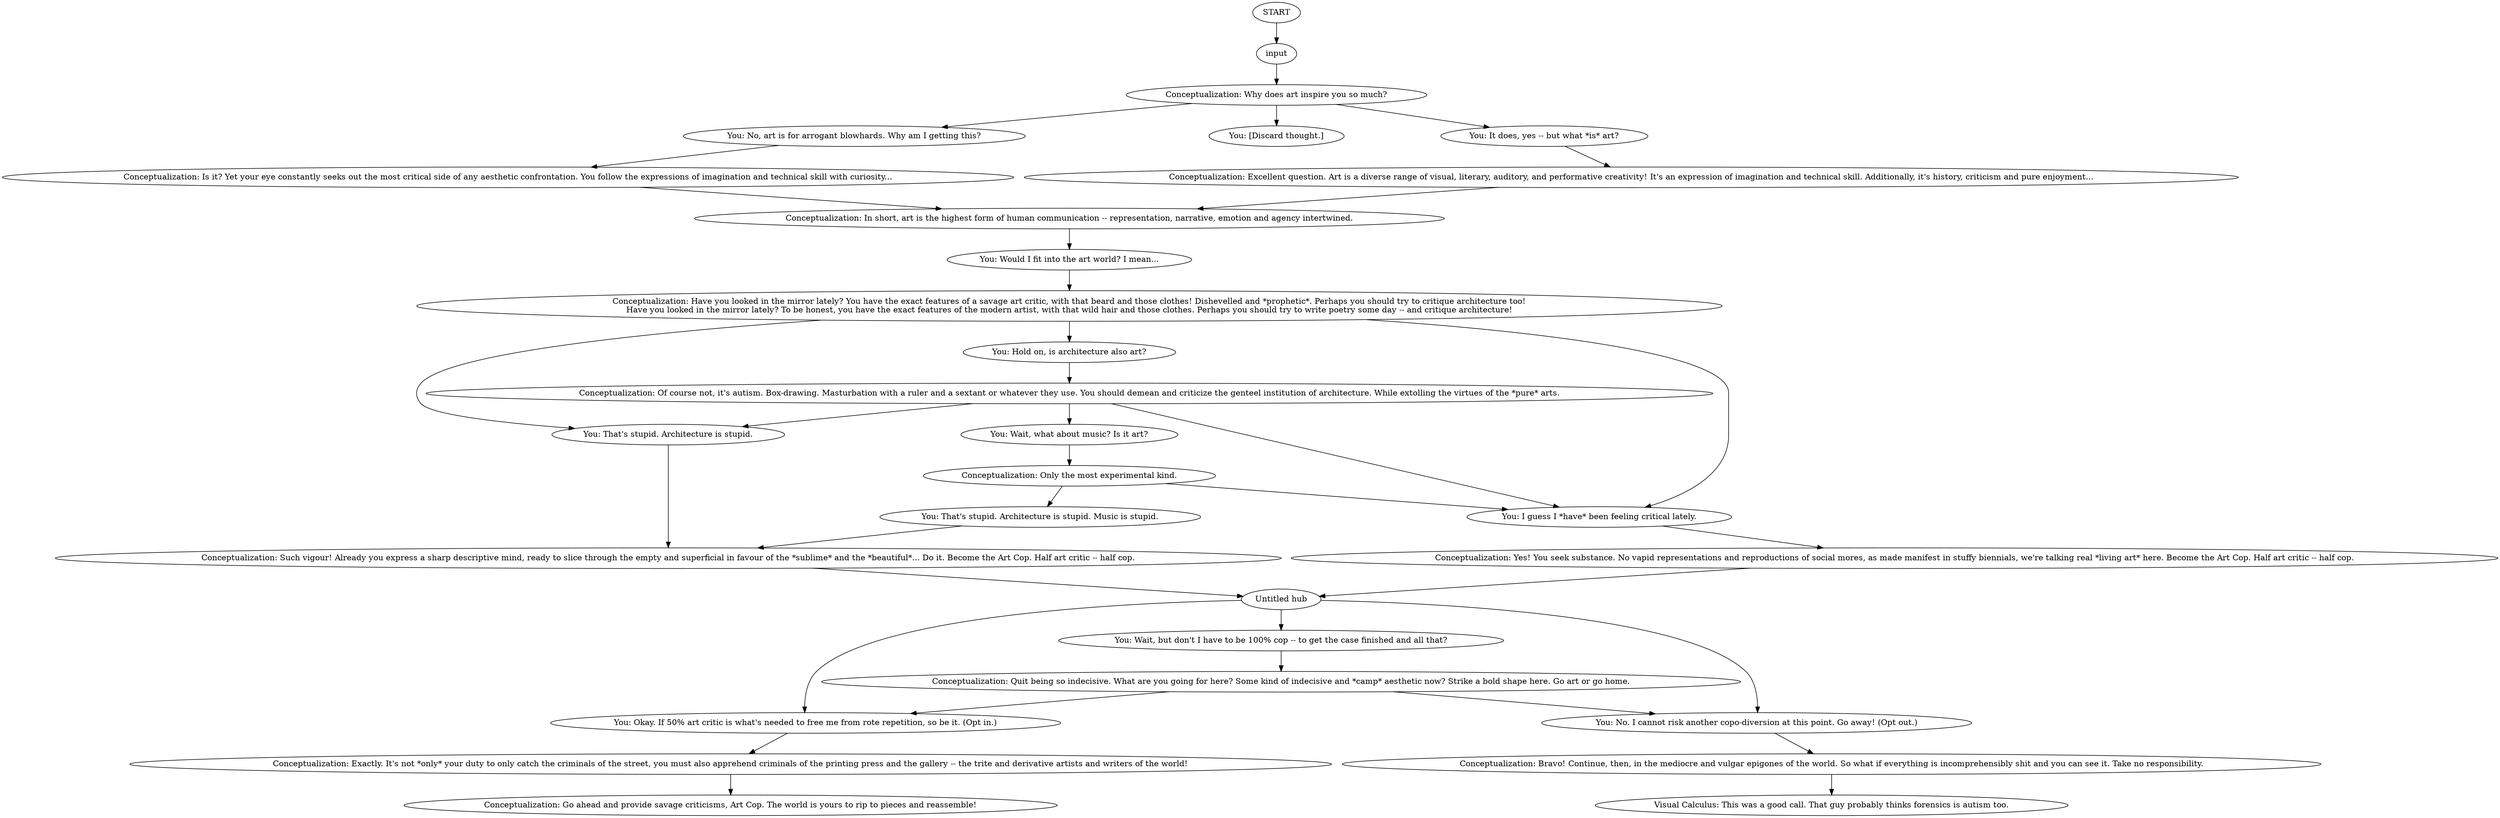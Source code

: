 # THOUGHT / ART COP
# Conceptualization is really interested in your Art Cop ideas
# ==================================================
digraph G {
	  0 [label="START"];
	  1 [label="input"];
	  2 [label="You: Wait, what about music? Is it art?"];
	  3 [label="Conceptualization: Why does art inspire you so much?"];
	  4 [label="You: No, art is for arrogant blowhards. Why am I getting this?"];
	  5 [label="Conceptualization: Of course not, it's autism. Box-drawing. Masturbation with a ruler and a sextant or whatever they use. You should demean and criticize the genteel institution of architecture. While extolling the virtues of the *pure* arts."];
	  6 [label="Conceptualization: Such vigour! Already you express a sharp descriptive mind, ready to slice through the empty and superficial in favour of the *sublime* and the *beautiful*... Do it. Become the Art Cop. Half art critic -- half cop."];
	  7 [label="Conceptualization: Excellent question. Art is a diverse range of visual, literary, auditory, and performative creativity! It's an expression of imagination and technical skill. Additionally, it's history, criticism and pure enjoyment..."];
	  8 [label="Conceptualization: Bravo! Continue, then, in the mediocre and vulgar epigones of the world. So what if everything is incomprehensibly shit and you can see it. Take no responsibility."];
	  9 [label="Conceptualization: Yes! You seek substance. No vapid representations and reproductions of social mores, as made manifest in stuffy biennials, we're talking real *living art* here. Become the Art Cop. Half art critic -- half cop."];
	  10 [label="Conceptualization: Have you looked in the mirror lately? You have the exact features of a savage art critic, with that beard and those clothes! Dishevelled and *prophetic*. Perhaps you should try to critique architecture too!\nHave you looked in the mirror lately? To be honest, you have the exact features of the modern artist, with that wild hair and those clothes. Perhaps you should try to write poetry some day -- and critique architecture!"];
	  11 [label="Visual Calculus: This was a good call. That guy probably thinks forensics is autism too."];
	  12 [label="Conceptualization: Only the most experimental kind."];
	  13 [label="Conceptualization: In short, art is the highest form of human communication -- representation, narrative, emotion and agency intertwined."];
	  14 [label="Conceptualization: Go ahead and provide savage criticisms, Art Cop. The world is yours to rip to pieces and reassemble!"];
	  15 [label="You: [Discard thought.]"];
	  16 [label="Conceptualization: Exactly. It's not *only* your duty to only catch the criminals of the street, you must also apprehend criminals of the printing press and the gallery -- the trite and derivative artists and writers of the world!"];
	  17 [label="You: That's stupid. Architecture is stupid."];
	  18 [label="You: Would I fit into the art world? I mean..."];
	  19 [label="You: That's stupid. Architecture is stupid. Music is stupid."];
	  20 [label="Untitled hub"];
	  21 [label="You: Okay. If 50% art critic is what's needed to free me from rote repetition, so be it. (Opt in.)"];
	  22 [label="You: I guess I *have* been feeling critical lately."];
	  24 [label="You: It does, yes -- but what *is* art?"];
	  25 [label="Conceptualization: Quit being so indecisive. What are you going for here? Some kind of indecisive and *camp* aesthetic now? Strike a bold shape here. Go art or go home."];
	  26 [label="You: Hold on, is architecture also art?"];
	  27 [label="You: Wait, but don't I have to be 100% cop -- to get the case finished and all that?"];
	  28 [label="You: No. I cannot risk another copo-diversion at this point. Go away! (Opt out.)"];
	  29 [label="Conceptualization: Is it? Yet your eye constantly seeks out the most critical side of any aesthetic confrontation. You follow the expressions of imagination and technical skill with curiosity..."];
	  0 -> 1
	  1 -> 3
	  2 -> 12
	  3 -> 24
	  3 -> 4
	  3 -> 15
	  4 -> 29
	  5 -> 17
	  5 -> 2
	  5 -> 22
	  6 -> 20
	  7 -> 13
	  8 -> 11
	  9 -> 20
	  10 -> 17
	  10 -> 26
	  10 -> 22
	  12 -> 19
	  12 -> 22
	  13 -> 18
	  16 -> 14
	  17 -> 6
	  18 -> 10
	  19 -> 6
	  20 -> 27
	  20 -> 28
	  20 -> 21
	  21 -> 16
	  22 -> 9
	  24 -> 7
	  25 -> 28
	  25 -> 21
	  26 -> 5
	  27 -> 25
	  28 -> 8
	  29 -> 13
}

